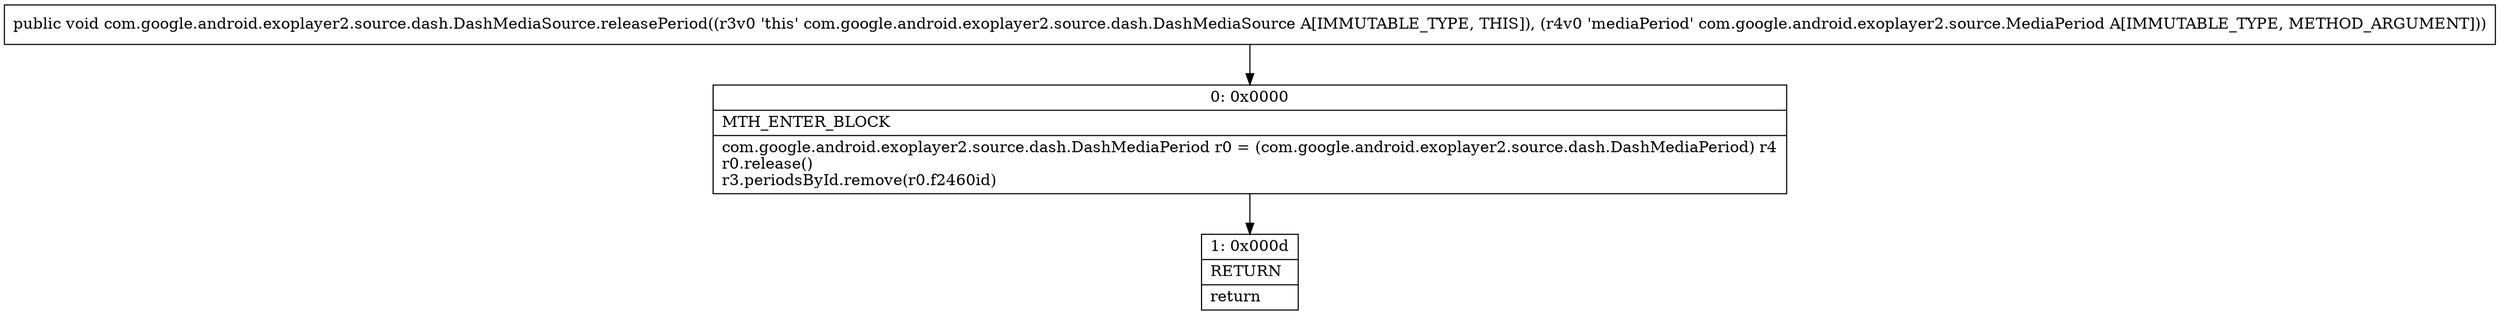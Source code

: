 digraph "CFG forcom.google.android.exoplayer2.source.dash.DashMediaSource.releasePeriod(Lcom\/google\/android\/exoplayer2\/source\/MediaPeriod;)V" {
Node_0 [shape=record,label="{0\:\ 0x0000|MTH_ENTER_BLOCK\l|com.google.android.exoplayer2.source.dash.DashMediaPeriod r0 = (com.google.android.exoplayer2.source.dash.DashMediaPeriod) r4\lr0.release()\lr3.periodsById.remove(r0.f2460id)\l}"];
Node_1 [shape=record,label="{1\:\ 0x000d|RETURN\l|return\l}"];
MethodNode[shape=record,label="{public void com.google.android.exoplayer2.source.dash.DashMediaSource.releasePeriod((r3v0 'this' com.google.android.exoplayer2.source.dash.DashMediaSource A[IMMUTABLE_TYPE, THIS]), (r4v0 'mediaPeriod' com.google.android.exoplayer2.source.MediaPeriod A[IMMUTABLE_TYPE, METHOD_ARGUMENT])) }"];
MethodNode -> Node_0;
Node_0 -> Node_1;
}

